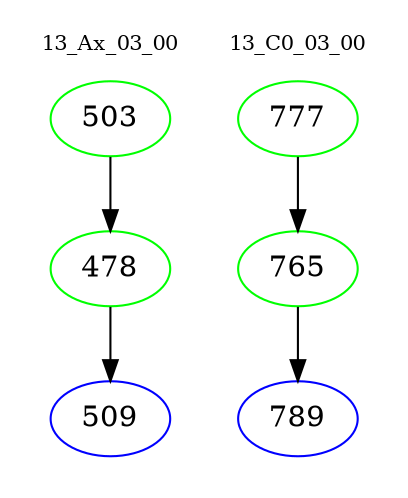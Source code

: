 digraph{
subgraph cluster_0 {
color = white
label = "13_Ax_03_00";
fontsize=10;
T0_503 [label="503", color="green"]
T0_503 -> T0_478 [color="black"]
T0_478 [label="478", color="green"]
T0_478 -> T0_509 [color="black"]
T0_509 [label="509", color="blue"]
}
subgraph cluster_1 {
color = white
label = "13_C0_03_00";
fontsize=10;
T1_777 [label="777", color="green"]
T1_777 -> T1_765 [color="black"]
T1_765 [label="765", color="green"]
T1_765 -> T1_789 [color="black"]
T1_789 [label="789", color="blue"]
}
}
